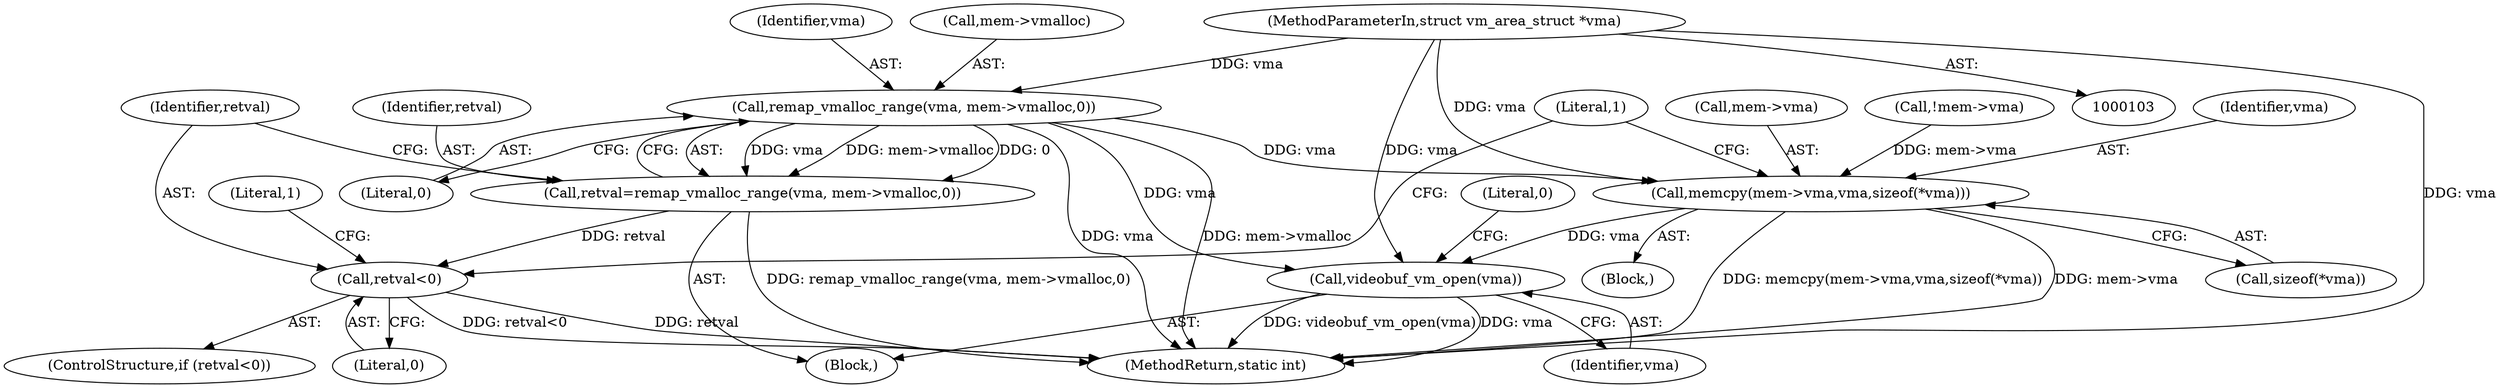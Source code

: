 digraph "0_linux_0b29669c065f60501e7289e1950fa2a618962358@API" {
"1000281" [label="(Call,remap_vmalloc_range(vma, mem->vmalloc,0))"];
"1000105" [label="(MethodParameterIn,struct vm_area_struct *vma)"];
"1000279" [label="(Call,retval=remap_vmalloc_range(vma, mem->vmalloc,0))"];
"1000288" [label="(Call,retval<0)"];
"1000324" [label="(Call,memcpy(mem->vma,vma,sizeof(*vma)))"];
"1000356" [label="(Call,videobuf_vm_open(vma))"];
"1000287" [label="(ControlStructure,if (retval<0))"];
"1000329" [label="(Call,sizeof(*vma))"];
"1000357" [label="(Identifier,vma)"];
"1000289" [label="(Identifier,retval)"];
"1000286" [label="(Literal,0)"];
"1000356" [label="(Call,videobuf_vm_open(vma))"];
"1000105" [label="(MethodParameterIn,struct vm_area_struct *vma)"];
"1000282" [label="(Identifier,vma)"];
"1000325" [label="(Call,mem->vma)"];
"1000290" [label="(Literal,0)"];
"1000305" [label="(Call,!mem->vma)"];
"1000279" [label="(Call,retval=remap_vmalloc_range(vma, mem->vmalloc,0))"];
"1000293" [label="(Literal,1)"];
"1000281" [label="(Call,remap_vmalloc_range(vma, mem->vmalloc,0))"];
"1000328" [label="(Identifier,vma)"];
"1000291" [label="(Block,)"];
"1000283" [label="(Call,mem->vmalloc)"];
"1000333" [label="(Literal,1)"];
"1000106" [label="(Block,)"];
"1000280" [label="(Identifier,retval)"];
"1000360" [label="(MethodReturn,static int)"];
"1000359" [label="(Literal,0)"];
"1000324" [label="(Call,memcpy(mem->vma,vma,sizeof(*vma)))"];
"1000288" [label="(Call,retval<0)"];
"1000281" -> "1000279"  [label="AST: "];
"1000281" -> "1000286"  [label="CFG: "];
"1000282" -> "1000281"  [label="AST: "];
"1000283" -> "1000281"  [label="AST: "];
"1000286" -> "1000281"  [label="AST: "];
"1000279" -> "1000281"  [label="CFG: "];
"1000281" -> "1000360"  [label="DDG: vma"];
"1000281" -> "1000360"  [label="DDG: mem->vmalloc"];
"1000281" -> "1000279"  [label="DDG: vma"];
"1000281" -> "1000279"  [label="DDG: mem->vmalloc"];
"1000281" -> "1000279"  [label="DDG: 0"];
"1000105" -> "1000281"  [label="DDG: vma"];
"1000281" -> "1000324"  [label="DDG: vma"];
"1000281" -> "1000356"  [label="DDG: vma"];
"1000105" -> "1000103"  [label="AST: "];
"1000105" -> "1000360"  [label="DDG: vma"];
"1000105" -> "1000324"  [label="DDG: vma"];
"1000105" -> "1000356"  [label="DDG: vma"];
"1000279" -> "1000106"  [label="AST: "];
"1000280" -> "1000279"  [label="AST: "];
"1000289" -> "1000279"  [label="CFG: "];
"1000279" -> "1000360"  [label="DDG: remap_vmalloc_range(vma, mem->vmalloc,0)"];
"1000279" -> "1000288"  [label="DDG: retval"];
"1000288" -> "1000287"  [label="AST: "];
"1000288" -> "1000290"  [label="CFG: "];
"1000289" -> "1000288"  [label="AST: "];
"1000290" -> "1000288"  [label="AST: "];
"1000293" -> "1000288"  [label="CFG: "];
"1000333" -> "1000288"  [label="CFG: "];
"1000288" -> "1000360"  [label="DDG: retval"];
"1000288" -> "1000360"  [label="DDG: retval<0"];
"1000324" -> "1000291"  [label="AST: "];
"1000324" -> "1000329"  [label="CFG: "];
"1000325" -> "1000324"  [label="AST: "];
"1000328" -> "1000324"  [label="AST: "];
"1000329" -> "1000324"  [label="AST: "];
"1000333" -> "1000324"  [label="CFG: "];
"1000324" -> "1000360"  [label="DDG: memcpy(mem->vma,vma,sizeof(*vma))"];
"1000324" -> "1000360"  [label="DDG: mem->vma"];
"1000305" -> "1000324"  [label="DDG: mem->vma"];
"1000324" -> "1000356"  [label="DDG: vma"];
"1000356" -> "1000106"  [label="AST: "];
"1000356" -> "1000357"  [label="CFG: "];
"1000357" -> "1000356"  [label="AST: "];
"1000359" -> "1000356"  [label="CFG: "];
"1000356" -> "1000360"  [label="DDG: videobuf_vm_open(vma)"];
"1000356" -> "1000360"  [label="DDG: vma"];
}
